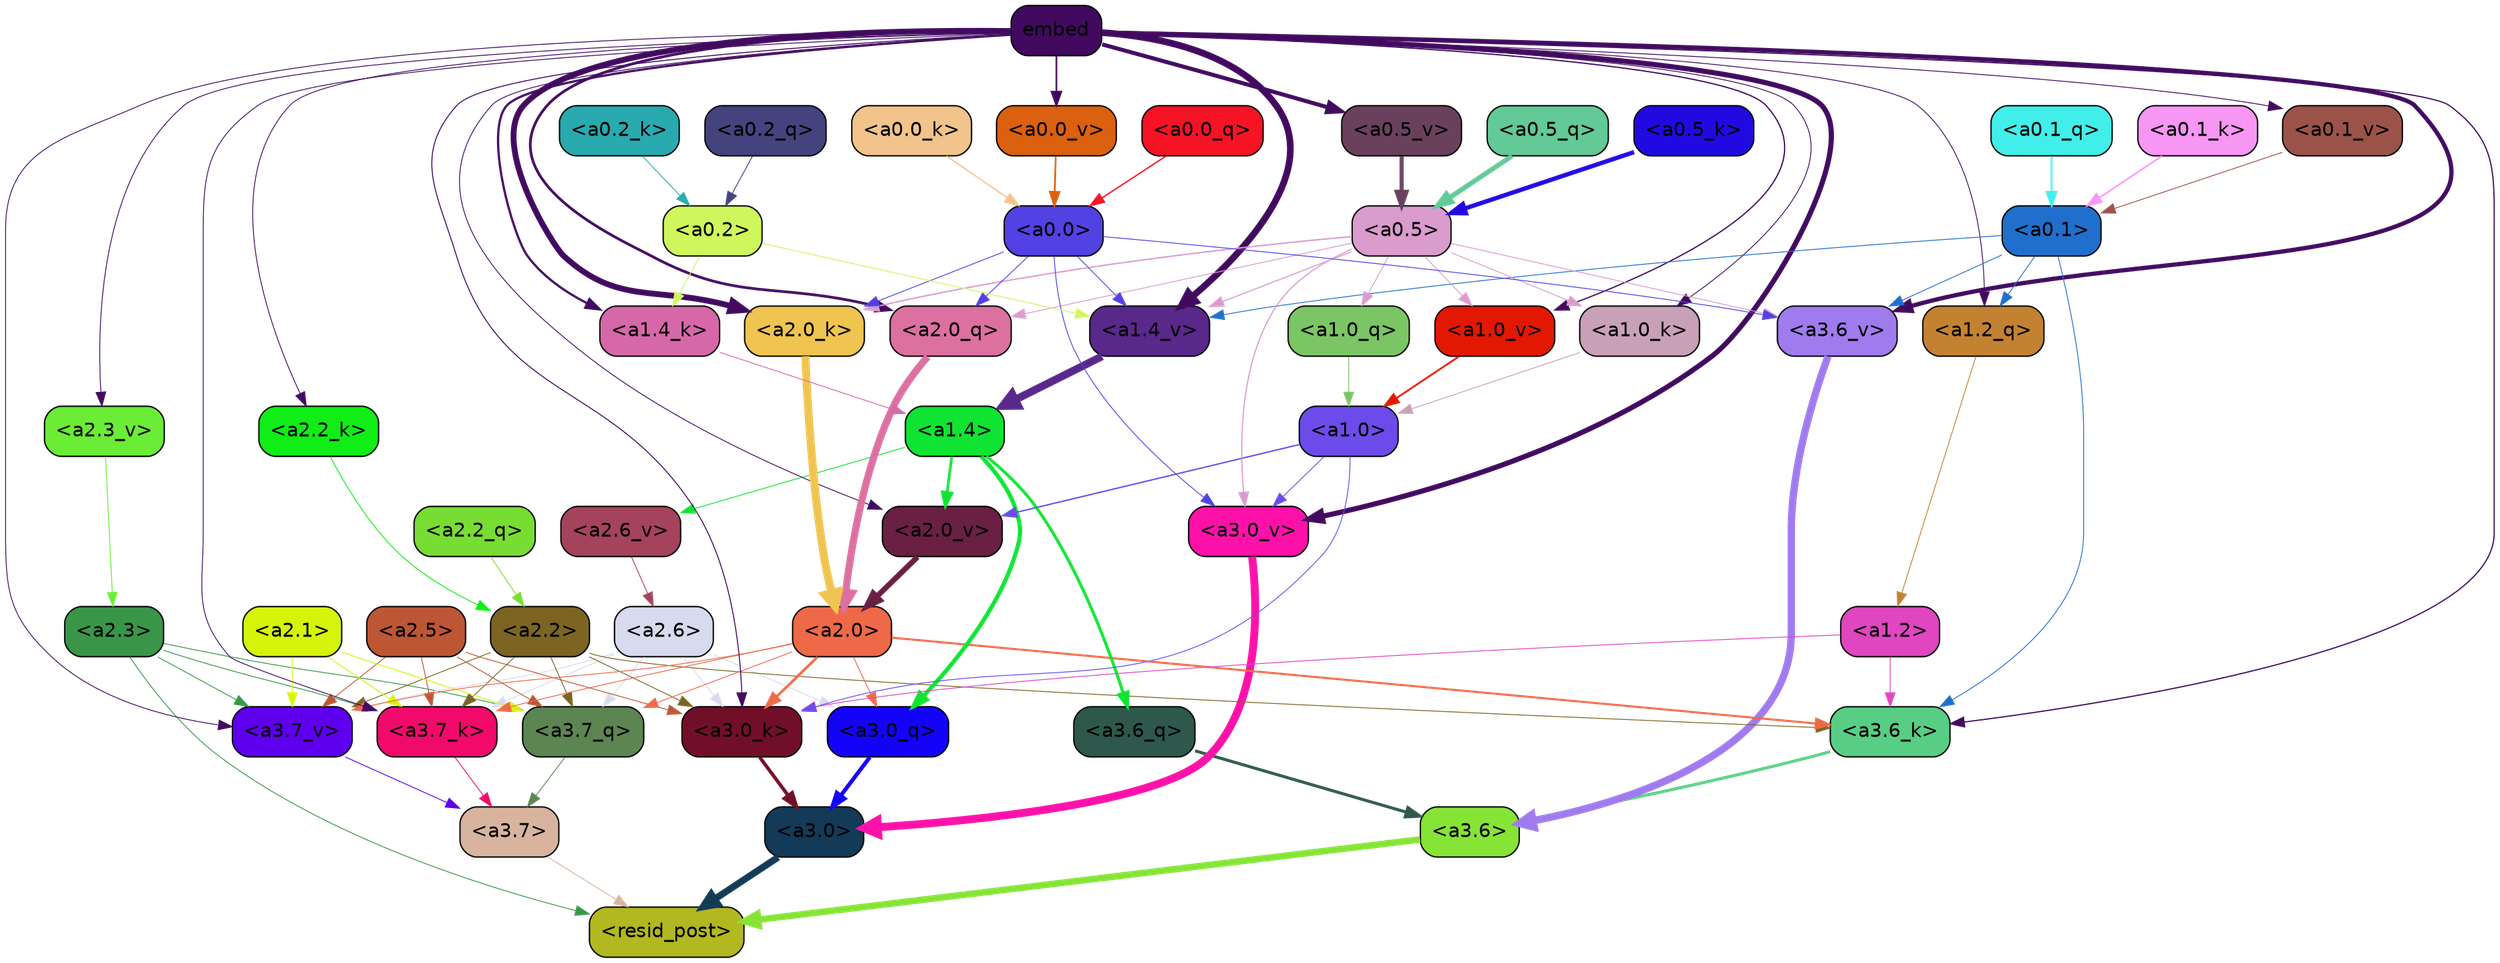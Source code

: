 strict digraph "" {
	graph [bgcolor=transparent,
		layout=dot,
		overlap=false,
		splines=true
	];
	"<a3.7>"	[color=black,
		fillcolor="#d8b49f",
		fontname=Helvetica,
		shape=box,
		style="filled, rounded"];
	"<resid_post>"	[color=black,
		fillcolor="#b2b81f",
		fontname=Helvetica,
		shape=box,
		style="filled, rounded"];
	"<a3.7>" -> "<resid_post>"	[color="#d8b49f",
		penwidth=0.6];
	"<a3.6>"	[color=black,
		fillcolor="#86e437",
		fontname=Helvetica,
		shape=box,
		style="filled, rounded"];
	"<a3.6>" -> "<resid_post>"	[color="#86e437",
		penwidth=4.7534414529800415];
	"<a3.0>"	[color=black,
		fillcolor="#133a57",
		fontname=Helvetica,
		shape=box,
		style="filled, rounded"];
	"<a3.0>" -> "<resid_post>"	[color="#133a57",
		penwidth=4.898576855659485];
	"<a2.3>"	[color=black,
		fillcolor="#399649",
		fontname=Helvetica,
		shape=box,
		style="filled, rounded"];
	"<a2.3>" -> "<resid_post>"	[color="#399649",
		penwidth=0.6];
	"<a3.7_q>"	[color=black,
		fillcolor="#5c8552",
		fontname=Helvetica,
		shape=box,
		style="filled, rounded"];
	"<a2.3>" -> "<a3.7_q>"	[color="#399649",
		penwidth=0.6];
	"<a3.7_k>"	[color=black,
		fillcolor="#f20a6b",
		fontname=Helvetica,
		shape=box,
		style="filled, rounded"];
	"<a2.3>" -> "<a3.7_k>"	[color="#399649",
		penwidth=0.6];
	"<a3.7_v>"	[color=black,
		fillcolor="#5e00ed",
		fontname=Helvetica,
		shape=box,
		style="filled, rounded"];
	"<a2.3>" -> "<a3.7_v>"	[color="#399649",
		penwidth=0.6];
	"<a3.7_q>" -> "<a3.7>"	[color="#5c8552",
		penwidth=0.6];
	"<a3.6_q>"	[color=black,
		fillcolor="#2e584c",
		fontname=Helvetica,
		shape=box,
		style="filled, rounded"];
	"<a3.6_q>" -> "<a3.6>"	[color="#2e584c",
		penwidth=2.160832464694977];
	"<a3.0_q>"	[color=black,
		fillcolor="#1303f9",
		fontname=Helvetica,
		shape=box,
		style="filled, rounded"];
	"<a3.0_q>" -> "<a3.0>"	[color="#1303f9",
		penwidth=2.870753765106201];
	"<a3.7_k>" -> "<a3.7>"	[color="#f20a6b",
		penwidth=0.6];
	"<a3.6_k>"	[color=black,
		fillcolor="#58ce84",
		fontname=Helvetica,
		shape=box,
		style="filled, rounded"];
	"<a3.6_k>" -> "<a3.6>"	[color="#58ce84",
		penwidth=2.13908451795578];
	"<a3.0_k>"	[color=black,
		fillcolor="#710f29",
		fontname=Helvetica,
		shape=box,
		style="filled, rounded"];
	"<a3.0_k>" -> "<a3.0>"	[color="#710f29",
		penwidth=2.520303964614868];
	"<a3.7_v>" -> "<a3.7>"	[color="#5e00ed",
		penwidth=0.6];
	"<a3.6_v>"	[color=black,
		fillcolor="#a07bee",
		fontname=Helvetica,
		shape=box,
		style="filled, rounded"];
	"<a3.6_v>" -> "<a3.6>"	[color="#a07bee",
		penwidth=5.297133803367615];
	"<a3.0_v>"	[color=black,
		fillcolor="#fd11a9",
		fontname=Helvetica,
		shape=box,
		style="filled, rounded"];
	"<a3.0_v>" -> "<a3.0>"	[color="#fd11a9",
		penwidth=5.680712580680847];
	"<a2.6>"	[color=black,
		fillcolor="#d8daed",
		fontname=Helvetica,
		shape=box,
		style="filled, rounded"];
	"<a2.6>" -> "<a3.7_q>"	[color="#d8daed",
		penwidth=0.6];
	"<a2.6>" -> "<a3.0_q>"	[color="#d8daed",
		penwidth=0.6];
	"<a2.6>" -> "<a3.7_k>"	[color="#d8daed",
		penwidth=0.6];
	"<a2.6>" -> "<a3.0_k>"	[color="#d8daed",
		penwidth=0.6];
	"<a2.6>" -> "<a3.7_v>"	[color="#d8daed",
		penwidth=0.6];
	"<a2.5>"	[color=black,
		fillcolor="#bd5635",
		fontname=Helvetica,
		shape=box,
		style="filled, rounded"];
	"<a2.5>" -> "<a3.7_q>"	[color="#bd5635",
		penwidth=0.6];
	"<a2.5>" -> "<a3.7_k>"	[color="#bd5635",
		penwidth=0.6];
	"<a2.5>" -> "<a3.0_k>"	[color="#bd5635",
		penwidth=0.6];
	"<a2.5>" -> "<a3.7_v>"	[color="#bd5635",
		penwidth=0.6];
	"<a2.2>"	[color=black,
		fillcolor="#7c6522",
		fontname=Helvetica,
		shape=box,
		style="filled, rounded"];
	"<a2.2>" -> "<a3.7_q>"	[color="#7c6522",
		penwidth=0.6];
	"<a2.2>" -> "<a3.7_k>"	[color="#7c6522",
		penwidth=0.6];
	"<a2.2>" -> "<a3.6_k>"	[color="#7c6522",
		penwidth=0.6];
	"<a2.2>" -> "<a3.0_k>"	[color="#7c6522",
		penwidth=0.6];
	"<a2.2>" -> "<a3.7_v>"	[color="#7c6522",
		penwidth=0.6];
	"<a2.1>"	[color=black,
		fillcolor="#d4f409",
		fontname=Helvetica,
		shape=box,
		style="filled, rounded"];
	"<a2.1>" -> "<a3.7_q>"	[color="#d4f409",
		penwidth=0.6];
	"<a2.1>" -> "<a3.7_k>"	[color="#d4f409",
		penwidth=0.6];
	"<a2.1>" -> "<a3.7_v>"	[color="#d4f409",
		penwidth=0.6];
	"<a2.0>"	[color=black,
		fillcolor="#ee6948",
		fontname=Helvetica,
		shape=box,
		style="filled, rounded"];
	"<a2.0>" -> "<a3.7_q>"	[color="#ee6948",
		penwidth=0.6];
	"<a2.0>" -> "<a3.0_q>"	[color="#ee6948",
		penwidth=0.6];
	"<a2.0>" -> "<a3.7_k>"	[color="#ee6948",
		penwidth=0.6];
	"<a2.0>" -> "<a3.6_k>"	[color="#ee6948",
		penwidth=1.4784413101151586];
	"<a2.0>" -> "<a3.0_k>"	[color="#ee6948",
		penwidth=1.8858084231615067];
	"<a2.0>" -> "<a3.7_v>"	[color="#ee6948",
		penwidth=0.6];
	"<a1.4>"	[color=black,
		fillcolor="#0fe432",
		fontname=Helvetica,
		shape=box,
		style="filled, rounded"];
	"<a1.4>" -> "<a3.6_q>"	[color="#0fe432",
		penwidth=2.149975523352623];
	"<a1.4>" -> "<a3.0_q>"	[color="#0fe432",
		penwidth=3.0018038749694824];
	"<a2.6_v>"	[color=black,
		fillcolor="#a5435c",
		fontname=Helvetica,
		shape=box,
		style="filled, rounded"];
	"<a1.4>" -> "<a2.6_v>"	[color="#0fe432",
		penwidth=0.6];
	"<a2.0_v>"	[color=black,
		fillcolor="#692043",
		fontname=Helvetica,
		shape=box,
		style="filled, rounded"];
	"<a1.4>" -> "<a2.0_v>"	[color="#0fe432",
		penwidth=1.925402581691742];
	embed	[color=black,
		fillcolor="#410a5f",
		fontname=Helvetica,
		shape=box,
		style="filled, rounded"];
	embed -> "<a3.7_k>"	[color="#410a5f",
		penwidth=0.6];
	embed -> "<a3.6_k>"	[color="#410a5f",
		penwidth=0.8552796393632889];
	embed -> "<a3.0_k>"	[color="#410a5f",
		penwidth=0.691851794719696];
	embed -> "<a3.7_v>"	[color="#410a5f",
		penwidth=0.6];
	embed -> "<a3.6_v>"	[color="#410a5f",
		penwidth=3.067279100418091];
	embed -> "<a3.0_v>"	[color="#410a5f",
		penwidth=3.6927278637886047];
	"<a2.0_q>"	[color=black,
		fillcolor="#dc70a1",
		fontname=Helvetica,
		shape=box,
		style="filled, rounded"];
	embed -> "<a2.0_q>"	[color="#410a5f",
		penwidth=1.944248914718628];
	"<a2.2_k>"	[color=black,
		fillcolor="#11ed16",
		fontname=Helvetica,
		shape=box,
		style="filled, rounded"];
	embed -> "<a2.2_k>"	[color="#410a5f",
		penwidth=0.6];
	"<a2.0_k>"	[color=black,
		fillcolor="#efc450",
		fontname=Helvetica,
		shape=box,
		style="filled, rounded"];
	embed -> "<a2.0_k>"	[color="#410a5f",
		penwidth=4.198909968137741];
	"<a2.3_v>"	[color=black,
		fillcolor="#6bec36",
		fontname=Helvetica,
		shape=box,
		style="filled, rounded"];
	embed -> "<a2.3_v>"	[color="#410a5f",
		penwidth=0.6];
	embed -> "<a2.0_v>"	[color="#410a5f",
		penwidth=0.6];
	"<a1.2_q>"	[color=black,
		fillcolor="#c38232",
		fontname=Helvetica,
		shape=box,
		style="filled, rounded"];
	embed -> "<a1.2_q>"	[color="#410a5f",
		penwidth=0.6];
	"<a1.4_k>"	[color=black,
		fillcolor="#d668a9",
		fontname=Helvetica,
		shape=box,
		style="filled, rounded"];
	embed -> "<a1.4_k>"	[color="#410a5f",
		penwidth=1.6299549341201782];
	"<a1.0_k>"	[color=black,
		fillcolor="#c8a1b8",
		fontname=Helvetica,
		shape=box,
		style="filled, rounded"];
	embed -> "<a1.0_k>"	[color="#410a5f",
		penwidth=0.6];
	"<a1.4_v>"	[color=black,
		fillcolor="#58288b",
		fontname=Helvetica,
		shape=box,
		style="filled, rounded"];
	embed -> "<a1.4_v>"	[color="#410a5f",
		penwidth=4.780120432376862];
	"<a1.0_v>"	[color=black,
		fillcolor="#e21804",
		fontname=Helvetica,
		shape=box,
		style="filled, rounded"];
	embed -> "<a1.0_v>"	[color="#410a5f",
		penwidth=0.8886437299661338];
	"<a0.5_v>"	[color=black,
		fillcolor="#69415d",
		fontname=Helvetica,
		shape=box,
		style="filled, rounded"];
	embed -> "<a0.5_v>"	[color="#410a5f",
		penwidth=2.905687689781189];
	"<a0.1_v>"	[color=black,
		fillcolor="#9b5349",
		fontname=Helvetica,
		shape=box,
		style="filled, rounded"];
	embed -> "<a0.1_v>"	[color="#410a5f",
		penwidth=0.6];
	"<a0.0_v>"	[color=black,
		fillcolor="#db600f",
		fontname=Helvetica,
		shape=box,
		style="filled, rounded"];
	embed -> "<a0.0_v>"	[color="#410a5f",
		penwidth=1.2382409572601318];
	"<a1.2>"	[color=black,
		fillcolor="#df46c0",
		fontname=Helvetica,
		shape=box,
		style="filled, rounded"];
	"<a1.2>" -> "<a3.6_k>"	[color="#df46c0",
		penwidth=0.6];
	"<a1.2>" -> "<a3.0_k>"	[color="#df46c0",
		penwidth=0.6];
	"<a0.1>"	[color=black,
		fillcolor="#216fcc",
		fontname=Helvetica,
		shape=box,
		style="filled, rounded"];
	"<a0.1>" -> "<a3.6_k>"	[color="#216fcc",
		penwidth=0.6];
	"<a0.1>" -> "<a3.6_v>"	[color="#216fcc",
		penwidth=0.6];
	"<a0.1>" -> "<a1.2_q>"	[color="#216fcc",
		penwidth=0.6];
	"<a0.1>" -> "<a1.4_v>"	[color="#216fcc",
		penwidth=0.6];
	"<a1.0>"	[color=black,
		fillcolor="#6b4cea",
		fontname=Helvetica,
		shape=box,
		style="filled, rounded"];
	"<a1.0>" -> "<a3.0_k>"	[color="#6b4cea",
		penwidth=0.6];
	"<a1.0>" -> "<a3.0_v>"	[color="#6b4cea",
		penwidth=0.6];
	"<a1.0>" -> "<a2.0_v>"	[color="#6b4cea",
		penwidth=0.9920598268508911];
	"<a0.5>"	[color=black,
		fillcolor="#da9bcd",
		fontname=Helvetica,
		shape=box,
		style="filled, rounded"];
	"<a0.5>" -> "<a3.6_v>"	[color="#da9bcd",
		penwidth=0.6];
	"<a0.5>" -> "<a3.0_v>"	[color="#da9bcd",
		penwidth=0.8028683364391327];
	"<a0.5>" -> "<a2.0_q>"	[color="#da9bcd",
		penwidth=0.6];
	"<a0.5>" -> "<a2.0_k>"	[color="#da9bcd",
		penwidth=0.9883035719394684];
	"<a1.0_q>"	[color=black,
		fillcolor="#7cc564",
		fontname=Helvetica,
		shape=box,
		style="filled, rounded"];
	"<a0.5>" -> "<a1.0_q>"	[color="#da9bcd",
		penwidth=0.6];
	"<a0.5>" -> "<a1.0_k>"	[color="#da9bcd",
		penwidth=0.6];
	"<a0.5>" -> "<a1.4_v>"	[color="#da9bcd",
		penwidth=0.7686666250228882];
	"<a0.5>" -> "<a1.0_v>"	[color="#da9bcd",
		penwidth=0.6];
	"<a0.0>"	[color=black,
		fillcolor="#5241e3",
		fontname=Helvetica,
		shape=box,
		style="filled, rounded"];
	"<a0.0>" -> "<a3.6_v>"	[color="#5241e3",
		penwidth=0.6];
	"<a0.0>" -> "<a3.0_v>"	[color="#5241e3",
		penwidth=0.6];
	"<a0.0>" -> "<a2.0_q>"	[color="#5241e3",
		penwidth=0.6];
	"<a0.0>" -> "<a2.0_k>"	[color="#5241e3",
		penwidth=0.6];
	"<a0.0>" -> "<a1.4_v>"	[color="#5241e3",
		penwidth=0.6];
	"<a2.2_q>"	[color=black,
		fillcolor="#78dd33",
		fontname=Helvetica,
		shape=box,
		style="filled, rounded"];
	"<a2.2_q>" -> "<a2.2>"	[color="#78dd33",
		penwidth=0.6];
	"<a2.0_q>" -> "<a2.0>"	[color="#dc70a1",
		penwidth=5.1847569942474365];
	"<a2.2_k>" -> "<a2.2>"	[color="#11ed16",
		penwidth=0.6149471998214722];
	"<a2.0_k>" -> "<a2.0>"	[color="#efc450",
		penwidth=5.773491740226746];
	"<a2.6_v>" -> "<a2.6>"	[color="#a5435c",
		penwidth=0.6];
	"<a2.3_v>" -> "<a2.3>"	[color="#6bec36",
		penwidth=0.6];
	"<a2.0_v>" -> "<a2.0>"	[color="#692043",
		penwidth=3.9731863737106323];
	"<a1.2_q>" -> "<a1.2>"	[color="#c38232",
		penwidth=0.6];
	"<a1.0_q>" -> "<a1.0>"	[color="#7cc564",
		penwidth=0.6];
	"<a1.4_k>" -> "<a1.4>"	[color="#d668a9",
		penwidth=0.6];
	"<a1.0_k>" -> "<a1.0>"	[color="#c8a1b8",
		penwidth=0.6];
	"<a1.4_v>" -> "<a1.4>"	[color="#58288b",
		penwidth=5.565408229827881];
	"<a1.0_v>" -> "<a1.0>"	[color="#e21804",
		penwidth=1.3358666002750397];
	"<a0.2>"	[color=black,
		fillcolor="#cff65d",
		fontname=Helvetica,
		shape=box,
		style="filled, rounded"];
	"<a0.2>" -> "<a1.4_k>"	[color="#cff65d",
		penwidth=0.6];
	"<a0.2>" -> "<a1.4_v>"	[color="#cff65d",
		penwidth=0.6];
	"<a0.5_q>"	[color=black,
		fillcolor="#63c997",
		fontname=Helvetica,
		shape=box,
		style="filled, rounded"];
	"<a0.5_q>" -> "<a0.5>"	[color="#63c997",
		penwidth=3.473052144050598];
	"<a0.2_q>"	[color=black,
		fillcolor="#44437e",
		fontname=Helvetica,
		shape=box,
		style="filled, rounded"];
	"<a0.2_q>" -> "<a0.2>"	[color="#44437e",
		penwidth=0.615731954574585];
	"<a0.1_q>"	[color=black,
		fillcolor="#42eee9",
		fontname=Helvetica,
		shape=box,
		style="filled, rounded"];
	"<a0.1_q>" -> "<a0.1>"	[color="#42eee9",
		penwidth=1.372210443019867];
	"<a0.0_q>"	[color=black,
		fillcolor="#f51324",
		fontname=Helvetica,
		shape=box,
		style="filled, rounded"];
	"<a0.0_q>" -> "<a0.0>"	[color="#f51324",
		penwidth=0.9833199977874756];
	"<a0.5_k>"	[color=black,
		fillcolor="#210ae1",
		fontname=Helvetica,
		shape=box,
		style="filled, rounded"];
	"<a0.5_k>" -> "<a0.5>"	[color="#210ae1",
		penwidth=3.105746805667877];
	"<a0.2_k>"	[color=black,
		fillcolor="#28aaaf",
		fontname=Helvetica,
		shape=box,
		style="filled, rounded"];
	"<a0.2_k>" -> "<a0.2>"	[color="#28aaaf",
		penwidth=0.6];
	"<a0.1_k>"	[color=black,
		fillcolor="#f796f3",
		fontname=Helvetica,
		shape=box,
		style="filled, rounded"];
	"<a0.1_k>" -> "<a0.1>"	[color="#f796f3",
		penwidth=1.2916463017463684];
	"<a0.0_k>"	[color=black,
		fillcolor="#f2c38a",
		fontname=Helvetica,
		shape=box,
		style="filled, rounded"];
	"<a0.0_k>" -> "<a0.0>"	[color="#f2c38a",
		penwidth=0.9117016792297363];
	"<a0.5_v>" -> "<a0.5>"	[color="#69415d",
		penwidth=2.9294926524162292];
	"<a0.1_v>" -> "<a0.1>"	[color="#9b5349",
		penwidth=0.6];
	"<a0.0_v>" -> "<a0.0>"	[color="#db600f",
		penwidth=1.2382320165634155];
}
